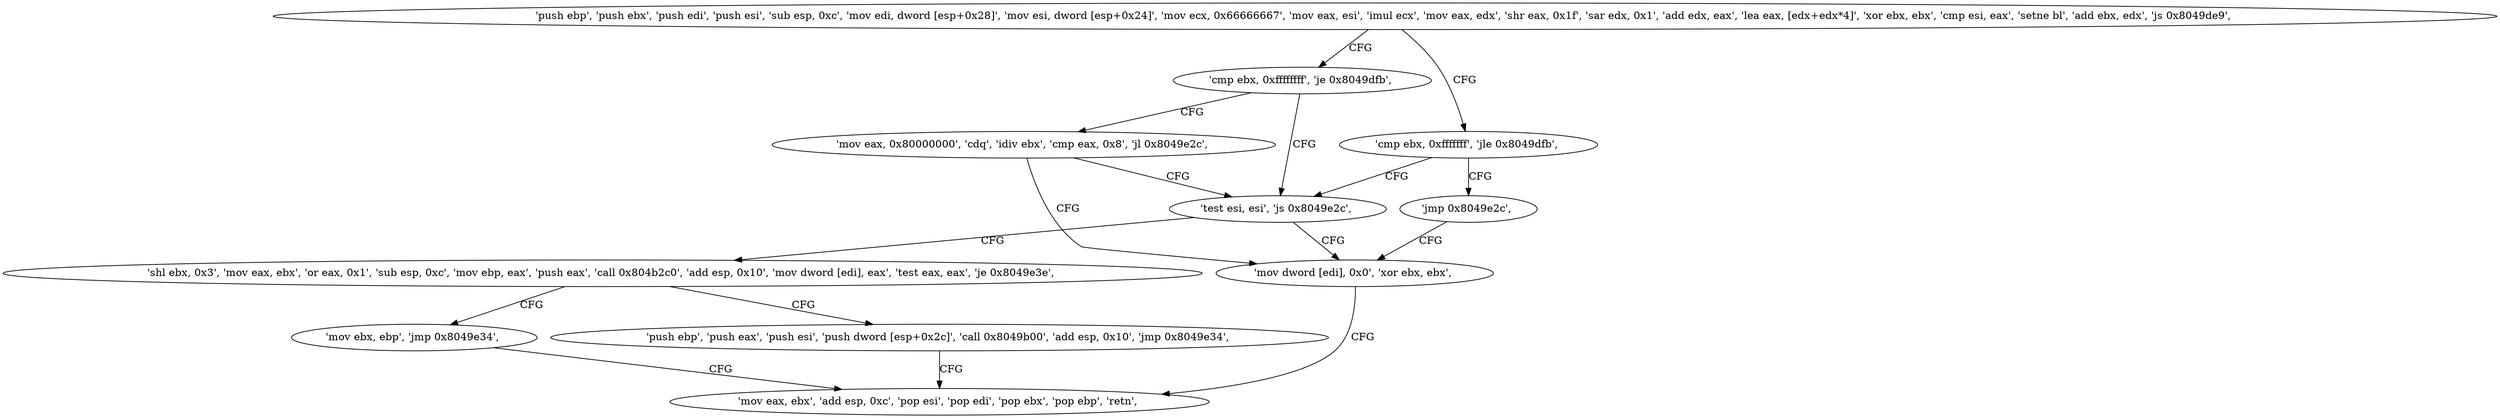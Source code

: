 digraph "func" {
"134520240" [label = "'push ebp', 'push ebx', 'push edi', 'push esi', 'sub esp, 0xc', 'mov edi, dword [esp+0x28]', 'mov esi, dword [esp+0x24]', 'mov ecx, 0x66666667', 'mov eax, esi', 'imul ecx', 'mov eax, edx', 'shr eax, 0x1f', 'sar edx, 0x1', 'add edx, eax', 'lea eax, [edx+edx*4]', 'xor ebx, ebx', 'cmp esi, eax', 'setne bl', 'add ebx, edx', 'js 0x8049de9', " ]
"134520297" [label = "'cmp ebx, 0xffffffff', 'je 0x8049dfb', " ]
"134520287" [label = "'cmp ebx, 0xfffffff', 'jle 0x8049dfb', " ]
"134520315" [label = "'test esi, esi', 'js 0x8049e2c', " ]
"134520302" [label = "'mov eax, 0x80000000', 'cdq', 'idiv ebx', 'cmp eax, 0x8', 'jl 0x8049e2c', " ]
"134520295" [label = "'jmp 0x8049e2c', " ]
"134520364" [label = "'mov dword [edi], 0x0', 'xor ebx, ebx', " ]
"134520319" [label = "'shl ebx, 0x3', 'mov eax, ebx', 'or eax, 0x1', 'sub esp, 0xc', 'mov ebp, eax', 'push eax', 'call 0x804b2c0', 'add esp, 0x10', 'mov dword [edi], eax', 'test eax, eax', 'je 0x8049e3e', " ]
"134520372" [label = "'mov eax, ebx', 'add esp, 0xc', 'pop esi', 'pop edi', 'pop ebx', 'pop ebp', 'retn', " ]
"134520382" [label = "'mov ebx, ebp', 'jmp 0x8049e34', " ]
"134520347" [label = "'push ebp', 'push eax', 'push esi', 'push dword [esp+0x2c]', 'call 0x8049b00', 'add esp, 0x10', 'jmp 0x8049e34', " ]
"134520240" -> "134520297" [ label = "CFG" ]
"134520240" -> "134520287" [ label = "CFG" ]
"134520297" -> "134520315" [ label = "CFG" ]
"134520297" -> "134520302" [ label = "CFG" ]
"134520287" -> "134520315" [ label = "CFG" ]
"134520287" -> "134520295" [ label = "CFG" ]
"134520315" -> "134520364" [ label = "CFG" ]
"134520315" -> "134520319" [ label = "CFG" ]
"134520302" -> "134520364" [ label = "CFG" ]
"134520302" -> "134520315" [ label = "CFG" ]
"134520295" -> "134520364" [ label = "CFG" ]
"134520364" -> "134520372" [ label = "CFG" ]
"134520319" -> "134520382" [ label = "CFG" ]
"134520319" -> "134520347" [ label = "CFG" ]
"134520382" -> "134520372" [ label = "CFG" ]
"134520347" -> "134520372" [ label = "CFG" ]
}
